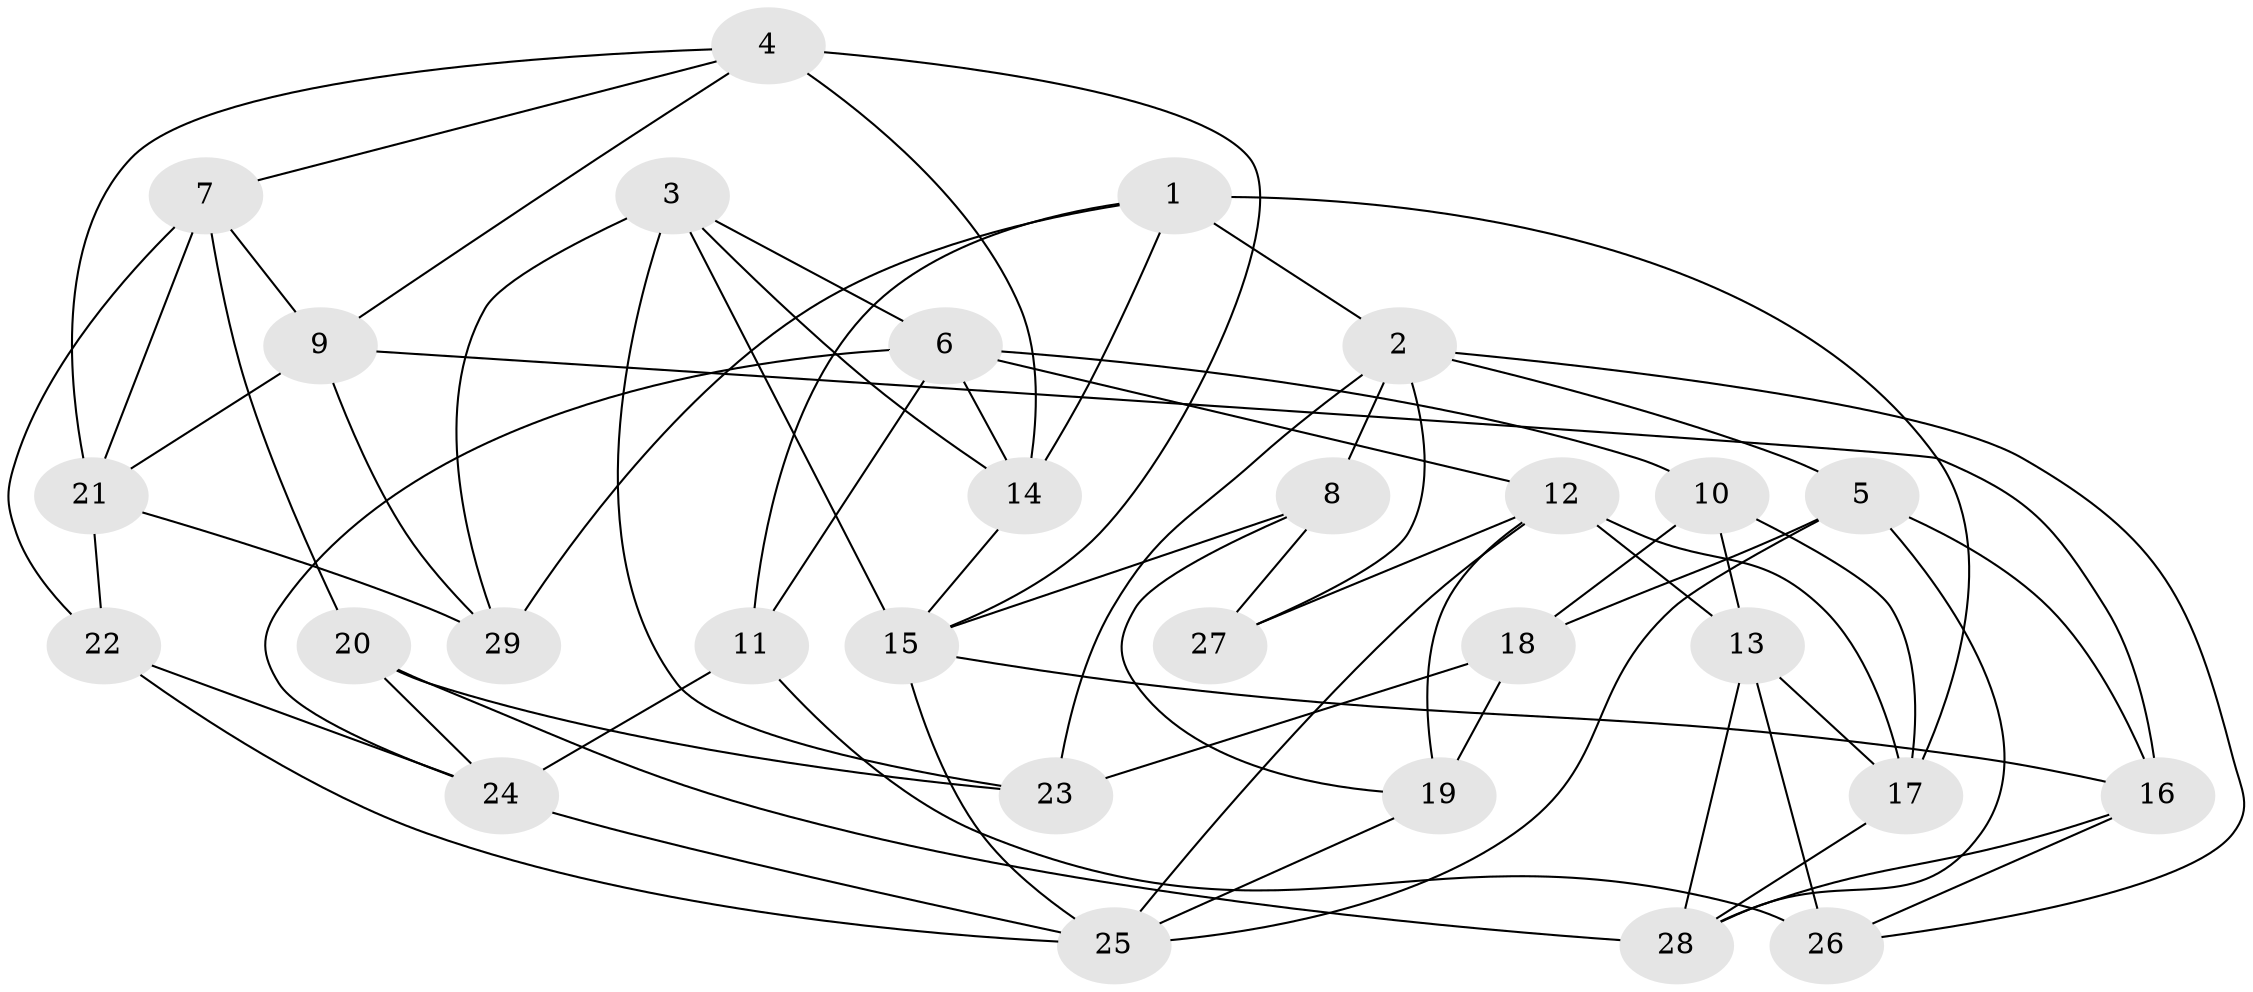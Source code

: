 // original degree distribution, {4: 1.0}
// Generated by graph-tools (version 1.1) at 2025/03/03/09/25 03:03:10]
// undirected, 29 vertices, 69 edges
graph export_dot {
graph [start="1"]
  node [color=gray90,style=filled];
  1;
  2;
  3;
  4;
  5;
  6;
  7;
  8;
  9;
  10;
  11;
  12;
  13;
  14;
  15;
  16;
  17;
  18;
  19;
  20;
  21;
  22;
  23;
  24;
  25;
  26;
  27;
  28;
  29;
  1 -- 2 [weight=1.0];
  1 -- 11 [weight=1.0];
  1 -- 14 [weight=1.0];
  1 -- 17 [weight=2.0];
  1 -- 29 [weight=1.0];
  2 -- 5 [weight=1.0];
  2 -- 8 [weight=1.0];
  2 -- 23 [weight=1.0];
  2 -- 26 [weight=1.0];
  2 -- 27 [weight=1.0];
  3 -- 6 [weight=1.0];
  3 -- 14 [weight=1.0];
  3 -- 15 [weight=1.0];
  3 -- 23 [weight=1.0];
  3 -- 29 [weight=2.0];
  4 -- 7 [weight=1.0];
  4 -- 9 [weight=1.0];
  4 -- 14 [weight=2.0];
  4 -- 15 [weight=1.0];
  4 -- 21 [weight=1.0];
  5 -- 16 [weight=1.0];
  5 -- 18 [weight=2.0];
  5 -- 25 [weight=1.0];
  5 -- 28 [weight=1.0];
  6 -- 10 [weight=1.0];
  6 -- 11 [weight=1.0];
  6 -- 12 [weight=1.0];
  6 -- 14 [weight=1.0];
  6 -- 24 [weight=1.0];
  7 -- 9 [weight=1.0];
  7 -- 20 [weight=2.0];
  7 -- 21 [weight=1.0];
  7 -- 22 [weight=1.0];
  8 -- 15 [weight=1.0];
  8 -- 19 [weight=2.0];
  8 -- 27 [weight=2.0];
  9 -- 16 [weight=2.0];
  9 -- 21 [weight=1.0];
  9 -- 29 [weight=1.0];
  10 -- 13 [weight=1.0];
  10 -- 17 [weight=1.0];
  10 -- 18 [weight=1.0];
  11 -- 24 [weight=2.0];
  11 -- 26 [weight=2.0];
  12 -- 13 [weight=1.0];
  12 -- 17 [weight=1.0];
  12 -- 19 [weight=1.0];
  12 -- 25 [weight=1.0];
  12 -- 27 [weight=1.0];
  13 -- 17 [weight=1.0];
  13 -- 26 [weight=2.0];
  13 -- 28 [weight=1.0];
  14 -- 15 [weight=1.0];
  15 -- 16 [weight=1.0];
  15 -- 25 [weight=1.0];
  16 -- 26 [weight=1.0];
  16 -- 28 [weight=1.0];
  17 -- 28 [weight=1.0];
  18 -- 19 [weight=2.0];
  18 -- 23 [weight=1.0];
  19 -- 25 [weight=1.0];
  20 -- 23 [weight=1.0];
  20 -- 24 [weight=1.0];
  20 -- 28 [weight=2.0];
  21 -- 22 [weight=1.0];
  21 -- 29 [weight=2.0];
  22 -- 24 [weight=1.0];
  22 -- 25 [weight=1.0];
  24 -- 25 [weight=1.0];
}
